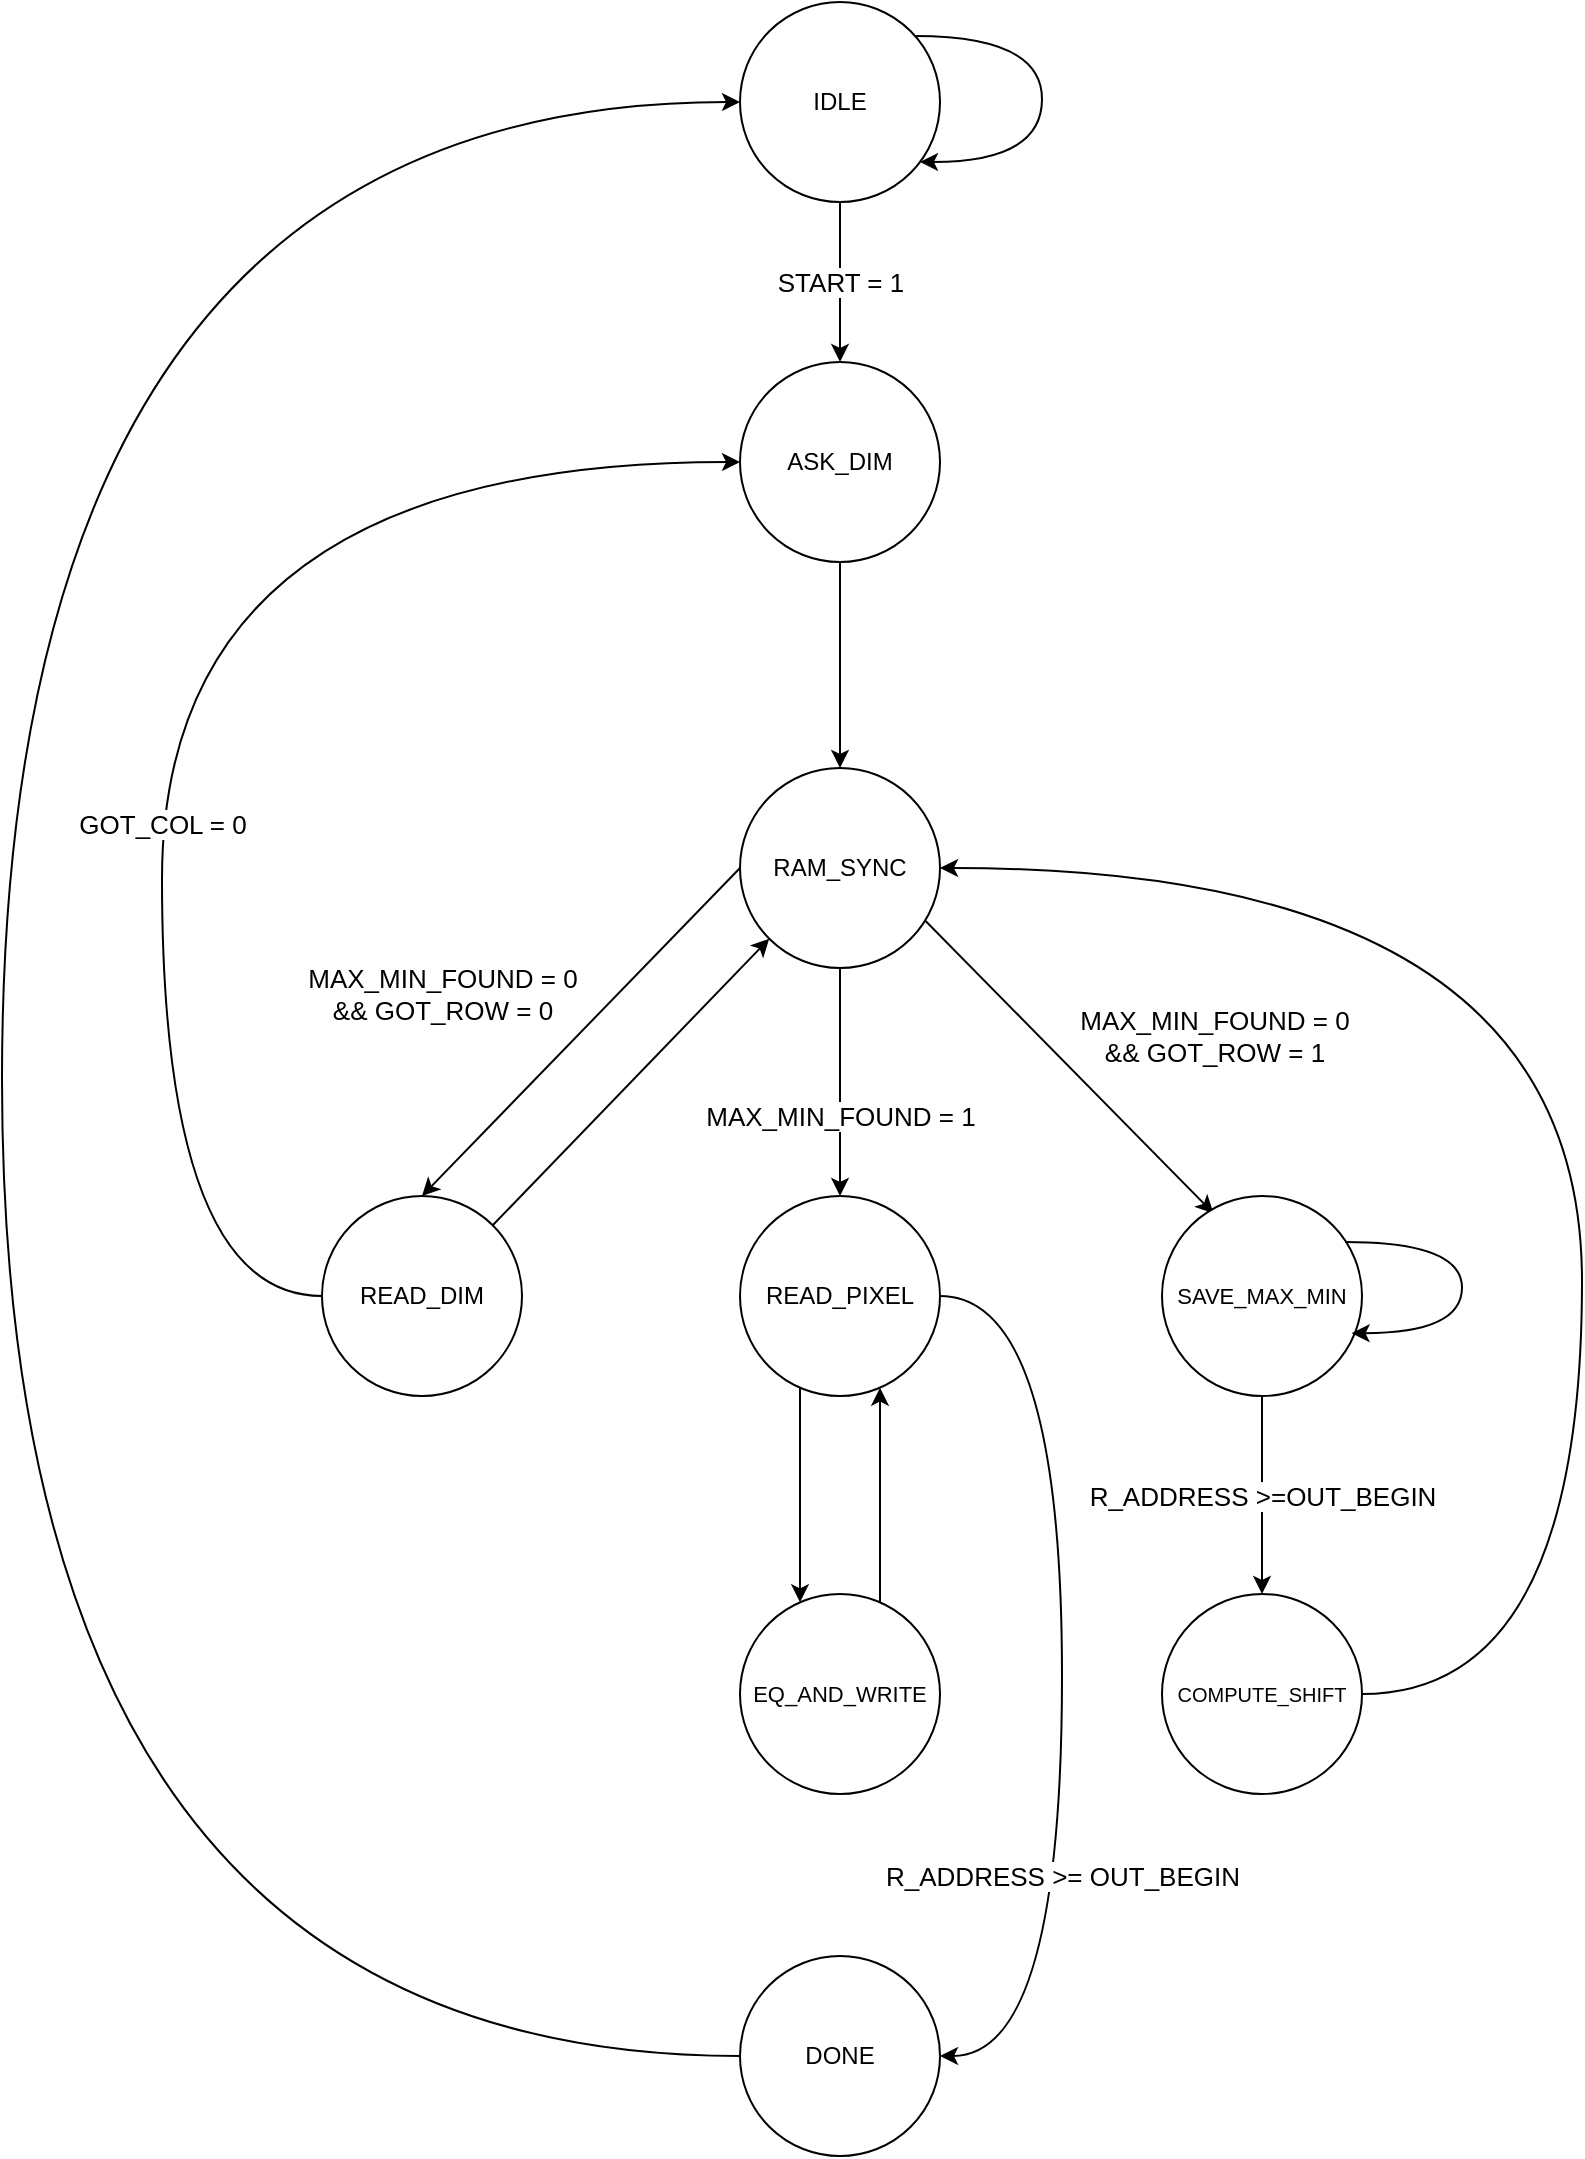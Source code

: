 <mxfile version="14.9.6" type="device"><diagram id="6c9GVn6lDP8gKM6-9pM2" name="Page-1"><mxGraphModel dx="1364" dy="735" grid="1" gridSize="10" guides="1" tooltips="1" connect="1" arrows="1" fold="1" page="1" pageScale="1" pageWidth="827" pageHeight="1169" math="0" shadow="0"><root><mxCell id="0"/><mxCell id="1" parent="0"/><mxCell id="xgGA6d5lZ-EL1Y0TsM8t-55" value="" style="edgeStyle=orthogonalEdgeStyle;rounded=0;orthogonalLoop=1;jettySize=auto;html=1;startArrow=none;" parent="1" source="xgGA6d5lZ-EL1Y0TsM8t-74" target="xgGA6d5lZ-EL1Y0TsM8t-60" edge="1"><mxGeometry relative="1" as="geometry"/></mxCell><mxCell id="5pypGBFVe0krdWUxfZft-1" value="&lt;font style=&quot;font-size: 13px&quot;&gt;START = 1&lt;/font&gt;" style="edgeStyle=orthogonalEdgeStyle;rounded=0;orthogonalLoop=1;jettySize=auto;html=1;entryX=0.5;entryY=0;entryDx=0;entryDy=0;" parent="1" source="xgGA6d5lZ-EL1Y0TsM8t-56" target="xgGA6d5lZ-EL1Y0TsM8t-74" edge="1"><mxGeometry relative="1" as="geometry"/></mxCell><mxCell id="xgGA6d5lZ-EL1Y0TsM8t-56" value="IDLE&lt;br&gt;" style="ellipse;whiteSpace=wrap;html=1;aspect=fixed;fixDash=0;autosize=0;shadow=0;" parent="1" vertex="1"><mxGeometry x="389" y="83" width="100" height="100" as="geometry"/></mxCell><mxCell id="xgGA6d5lZ-EL1Y0TsM8t-59" value="&lt;font style=&quot;font-size: 13px&quot;&gt;MAX_MIN_FOUND = 1&lt;/font&gt;" style="edgeStyle=orthogonalEdgeStyle;curved=1;rounded=0;orthogonalLoop=1;jettySize=auto;html=1;" parent="1" source="xgGA6d5lZ-EL1Y0TsM8t-60" target="xgGA6d5lZ-EL1Y0TsM8t-70" edge="1"><mxGeometry x="0.298" relative="1" as="geometry"><mxPoint as="offset"/></mxGeometry></mxCell><mxCell id="5pypGBFVe0krdWUxfZft-33" value="&lt;span style=&quot;font-size: 13px&quot;&gt;MAX_MIN_FOUND = 0&lt;br&gt;&lt;/span&gt;&lt;span style=&quot;font-size: 13px&quot;&gt;&amp;amp;&amp;amp; GOT_ROW = 1&lt;/span&gt;" style="edgeStyle=none;rounded=0;orthogonalLoop=1;jettySize=auto;html=1;exitX=0.928;exitY=0.765;exitDx=0;exitDy=0;entryX=0.258;entryY=0.087;entryDx=0;entryDy=0;exitPerimeter=0;entryPerimeter=0;" parent="1" source="xgGA6d5lZ-EL1Y0TsM8t-60" target="xgGA6d5lZ-EL1Y0TsM8t-66" edge="1"><mxGeometry x="0.384" y="62" relative="1" as="geometry"><mxPoint as="offset"/></mxGeometry></mxCell><mxCell id="5pypGBFVe0krdWUxfZft-34" value="&lt;span style=&quot;color: rgba(0 , 0 , 0 , 0) ; font-family: monospace ; font-size: 0px ; background-color: rgb(248 , 249 , 250)&quot;&gt;%3CmxGraphModel%3E%3Croot%3E%3CmxCell%20id%3D%220%22%2F%3E%3CmxCell%20id%3D%221%22%20parent%3D%220%22%2F%3E%3CmxCell%20id%3D%222%22%20value%3D%22%26lt%3Bfont%20style%3D%26quot%3Bfont-size%3A%2013px%26quot%3B%26gt%3BMAX_MIN_FOUND%20%3D%200%26lt%3Bbr%26gt%3BGOT_ROW%20%3D%201%26lt%3Bbr%26gt%3B%26lt%3B%2Ffont%26gt%3B%22%20style%3D%22edgeLabel%3Bhtml%3D1%3Balign%3Dcenter%3BverticalAlign%3Dmiddle%3Bresizable%3D0%3Bpoints%3D%5B%5D%3B%22%20vertex%3D%221%22%20connectable%3D%220%22%20parent%3D%221%22%3E%3CmxGeometry%20x%3D%22702%22%20y%3D%22608%22%20as%3D%22geometry%22%2F%3E%3C%2FmxCell%3E%3C%2Froot%3E%3C%2FmxGraphModel%3E&lt;/span&gt;&lt;span style=&quot;color: rgba(0 , 0 , 0 , 0) ; font-family: monospace ; font-size: 0px ; background-color: rgb(248 , 249 , 250)&quot;&gt;%3CmxGraphModel%3E%3Croot%3E%3CmxCell%20id%3D%220%22%2F%3E%3CmxCell%20id%3D%221%22%20parent%3D%220%22%2F%3E%3CmxCell%20id%3D%222%22%20value%3D%22%26lt%3Bfont%20style%3D%26quot%3Bfont-size%3A%2013px%26quot%3B%26gt%3BMAX_MIN_FOUND%20%3D%200%26lt%3Bbr%26gt%3BGOT_ROW%20%3D%201%26lt%3Bbr%26gt%3B%26lt%3B%2Ffont%26gt%3B%22%20style%3D%22edgeLabel%3Bhtml%3D1%3Balign%3Dcenter%3BverticalAlign%3Dmiddle%3Bresizable%3D0%3Bpoints%3D%5B%5D%3B%22%20vertex%3D%221%22%20connectable%3D%220%22%20parent%3D%221%22%3E%3CmxGeometry%20x%3D%22702%22%20y%3D%22608%22%20as%3D%22geometry%22%2F%3E%3C%2FmxCell%3E%3C%2Froot%3E%3C%2FmxGraphModel%3E&lt;/span&gt;" style="edgeLabel;html=1;align=center;verticalAlign=middle;resizable=0;points=[];" parent="5pypGBFVe0krdWUxfZft-33" vertex="1" connectable="0"><mxGeometry x="0.063" y="4" relative="1" as="geometry"><mxPoint as="offset"/></mxGeometry></mxCell><mxCell id="xgGA6d5lZ-EL1Y0TsM8t-60" value="&lt;font style=&quot;font-size: 12px&quot;&gt;RAM_SYNC&lt;/font&gt;" style="ellipse;whiteSpace=wrap;html=1;aspect=fixed;fixDash=0;autosize=0;" parent="1" vertex="1"><mxGeometry x="389" y="466" width="100" height="100" as="geometry"/></mxCell><mxCell id="5pypGBFVe0krdWUxfZft-14" value="&lt;font style=&quot;font-size: 13px&quot;&gt;GOT_COL = 0&lt;/font&gt;" style="edgeStyle=orthogonalEdgeStyle;curved=1;rounded=0;orthogonalLoop=1;jettySize=auto;html=1;entryX=0;entryY=0.5;entryDx=0;entryDy=0;exitX=0;exitY=0.5;exitDx=0;exitDy=0;" parent="1" source="xgGA6d5lZ-EL1Y0TsM8t-62" target="xgGA6d5lZ-EL1Y0TsM8t-74" edge="1"><mxGeometry x="-0.196" relative="1" as="geometry"><Array as="points"><mxPoint x="100" y="730"/><mxPoint x="100" y="313"/></Array><mxPoint as="offset"/></mxGeometry></mxCell><mxCell id="5pypGBFVe0krdWUxfZft-40" style="rounded=0;orthogonalLoop=1;jettySize=auto;html=1;exitX=1;exitY=0;exitDx=0;exitDy=0;entryX=0;entryY=1;entryDx=0;entryDy=0;" parent="1" source="xgGA6d5lZ-EL1Y0TsM8t-62" target="xgGA6d5lZ-EL1Y0TsM8t-60" edge="1"><mxGeometry relative="1" as="geometry"/></mxCell><mxCell id="xgGA6d5lZ-EL1Y0TsM8t-62" value="&lt;span&gt;READ_DIM&lt;/span&gt;" style="ellipse;whiteSpace=wrap;html=1;aspect=fixed;fixDash=0;autosize=0;" parent="1" vertex="1"><mxGeometry x="180" y="680" width="100" height="100" as="geometry"/></mxCell><mxCell id="5pypGBFVe0krdWUxfZft-35" style="edgeStyle=orthogonalEdgeStyle;curved=1;rounded=0;orthogonalLoop=1;jettySize=auto;html=1;entryX=0;entryY=0.5;entryDx=0;entryDy=0;exitX=0;exitY=0.5;exitDx=0;exitDy=0;" parent="1" source="xgGA6d5lZ-EL1Y0TsM8t-64" target="xgGA6d5lZ-EL1Y0TsM8t-56" edge="1"><mxGeometry relative="1" as="geometry"><Array as="points"><mxPoint x="20" y="1110"/><mxPoint x="20" y="133"/></Array></mxGeometry></mxCell><mxCell id="xgGA6d5lZ-EL1Y0TsM8t-64" value="DONE" style="ellipse;whiteSpace=wrap;html=1;aspect=fixed;fixDash=0;autosize=0;" parent="1" vertex="1"><mxGeometry x="389" y="1060" width="100" height="100" as="geometry"/></mxCell><mxCell id="xgGA6d5lZ-EL1Y0TsM8t-65" value="&lt;font style=&quot;font-size: 13px&quot;&gt;R_ADDRESS &amp;gt;=OUT_BEGIN&lt;/font&gt;" style="edgeStyle=orthogonalEdgeStyle;curved=1;rounded=0;orthogonalLoop=1;jettySize=auto;html=1;" parent="1" source="xgGA6d5lZ-EL1Y0TsM8t-66" target="xgGA6d5lZ-EL1Y0TsM8t-68" edge="1"><mxGeometry relative="1" as="geometry"/></mxCell><mxCell id="5pypGBFVe0krdWUxfZft-18" style="edgeStyle=orthogonalEdgeStyle;curved=1;rounded=0;orthogonalLoop=1;jettySize=auto;html=1;exitX=1;exitY=0.5;exitDx=0;exitDy=0;entryX=1;entryY=0.5;entryDx=0;entryDy=0;" parent="1" source="xgGA6d5lZ-EL1Y0TsM8t-68" target="xgGA6d5lZ-EL1Y0TsM8t-60" edge="1"><mxGeometry relative="1" as="geometry"><Array as="points"><mxPoint x="810" y="929"/><mxPoint x="810" y="516"/></Array></mxGeometry></mxCell><mxCell id="xgGA6d5lZ-EL1Y0TsM8t-68" value="&lt;font style=&quot;font-size: 10px&quot;&gt;COMPUTE_SHIFT&lt;/font&gt;" style="ellipse;whiteSpace=wrap;html=1;aspect=fixed;fixDash=0;autosize=0;" parent="1" vertex="1"><mxGeometry x="600" y="879" width="100" height="100" as="geometry"/></mxCell><mxCell id="xgGA6d5lZ-EL1Y0TsM8t-69" style="edgeStyle=orthogonalEdgeStyle;curved=1;rounded=0;orthogonalLoop=1;jettySize=auto;html=1;" parent="1" source="xgGA6d5lZ-EL1Y0TsM8t-70" target="xgGA6d5lZ-EL1Y0TsM8t-73" edge="1"><mxGeometry relative="1" as="geometry"><Array as="points"><mxPoint x="419" y="815"/><mxPoint x="419" y="815"/></Array></mxGeometry></mxCell><mxCell id="5pypGBFVe0krdWUxfZft-20" value="&lt;font style=&quot;font-size: 13px&quot;&gt;R_ADDRESS &amp;gt;= OUT_BEGIN&lt;/font&gt;" style="edgeStyle=orthogonalEdgeStyle;curved=1;rounded=0;orthogonalLoop=1;jettySize=auto;html=1;entryX=1;entryY=0.5;entryDx=0;entryDy=0;exitX=1;exitY=0.5;exitDx=0;exitDy=0;" parent="1" source="xgGA6d5lZ-EL1Y0TsM8t-70" target="xgGA6d5lZ-EL1Y0TsM8t-64" edge="1"><mxGeometry x="0.398" relative="1" as="geometry"><Array as="points"><mxPoint x="550" y="730"/><mxPoint x="550" y="1110"/></Array><mxPoint as="offset"/></mxGeometry></mxCell><mxCell id="xgGA6d5lZ-EL1Y0TsM8t-70" value="&lt;font style=&quot;font-size: 12px&quot;&gt;READ_PIXEL&lt;/font&gt;" style="ellipse;whiteSpace=wrap;html=1;aspect=fixed;fixDash=0;autosize=0;" parent="1" vertex="1"><mxGeometry x="389" y="680" width="100" height="100" as="geometry"/></mxCell><mxCell id="xgGA6d5lZ-EL1Y0TsM8t-71" style="edgeStyle=orthogonalEdgeStyle;curved=1;rounded=0;orthogonalLoop=1;jettySize=auto;html=1;" parent="1" source="xgGA6d5lZ-EL1Y0TsM8t-73" target="xgGA6d5lZ-EL1Y0TsM8t-70" edge="1"><mxGeometry relative="1" as="geometry"><Array as="points"><mxPoint x="459" y="805"/><mxPoint x="459" y="805"/></Array></mxGeometry></mxCell><mxCell id="xgGA6d5lZ-EL1Y0TsM8t-73" value="&lt;font style=&quot;font-size: 11px&quot;&gt;EQ_AND_WRITE&lt;/font&gt;" style="ellipse;whiteSpace=wrap;html=1;aspect=fixed;fixDash=0;autosize=0;" parent="1" vertex="1"><mxGeometry x="389" y="879" width="100" height="100" as="geometry"/></mxCell><mxCell id="xgGA6d5lZ-EL1Y0TsM8t-74" value="&lt;font style=&quot;font-size: 12px&quot;&gt;ASK_DIM&lt;/font&gt;" style="ellipse;whiteSpace=wrap;html=1;aspect=fixed;fixDash=0;autosize=0;" parent="1" vertex="1"><mxGeometry x="389" y="263" width="100" height="100" as="geometry"/></mxCell><mxCell id="xgGA6d5lZ-EL1Y0TsM8t-76" value="" style="edgeStyle=orthogonalEdgeStyle;curved=1;rounded=0;orthogonalLoop=1;jettySize=auto;html=1;" parent="1" source="xgGA6d5lZ-EL1Y0TsM8t-56" target="xgGA6d5lZ-EL1Y0TsM8t-56" edge="1"><mxGeometry x="0.669" y="-30" relative="1" as="geometry"><Array as="points"><mxPoint x="540" y="100"/><mxPoint x="540" y="163"/></Array><mxPoint as="offset"/></mxGeometry></mxCell><mxCell id="xgGA6d5lZ-EL1Y0TsM8t-66" value="&lt;font style=&quot;font-size: 11px&quot;&gt;SAVE_MAX_MIN&lt;/font&gt;" style="ellipse;whiteSpace=wrap;html=1;aspect=fixed;fixDash=0;autosize=0;" parent="1" vertex="1"><mxGeometry x="600" y="680" width="100" height="100" as="geometry"/></mxCell><mxCell id="5pypGBFVe0krdWUxfZft-17" style="edgeStyle=orthogonalEdgeStyle;curved=1;rounded=0;orthogonalLoop=1;jettySize=auto;html=1;exitX=0.916;exitY=0.23;exitDx=0;exitDy=0;exitPerimeter=0;entryX=0.948;entryY=0.686;entryDx=0;entryDy=0;entryPerimeter=0;" parent="1" source="xgGA6d5lZ-EL1Y0TsM8t-66" target="xgGA6d5lZ-EL1Y0TsM8t-66" edge="1"><mxGeometry relative="1" as="geometry"><Array as="points"><mxPoint x="750" y="703"/><mxPoint x="750" y="749"/></Array></mxGeometry></mxCell><mxCell id="5pypGBFVe0krdWUxfZft-42" value="&lt;span style=&quot;font-size: 13px&quot;&gt;MAX_MIN_FOUND = 0&lt;/span&gt;&lt;br style=&quot;font-size: 13px&quot;&gt;&lt;span style=&quot;font-size: 13px&quot;&gt;&amp;amp;&amp;amp; GOT_ROW = 0&lt;/span&gt;" style="edgeStyle=none;rounded=0;orthogonalLoop=1;jettySize=auto;html=1;exitX=0;exitY=0.5;exitDx=0;exitDy=0;entryX=0.5;entryY=0;entryDx=0;entryDy=0;" parent="1" source="xgGA6d5lZ-EL1Y0TsM8t-60" target="xgGA6d5lZ-EL1Y0TsM8t-62" edge="1"><mxGeometry x="0.31" y="-62" relative="1" as="geometry"><mxPoint x="388.795" y="512.995" as="sourcePoint"/><mxPoint x="249.998" y="655.785" as="targetPoint"/><mxPoint y="-1" as="offset"/></mxGeometry></mxCell></root></mxGraphModel></diagram></mxfile>
